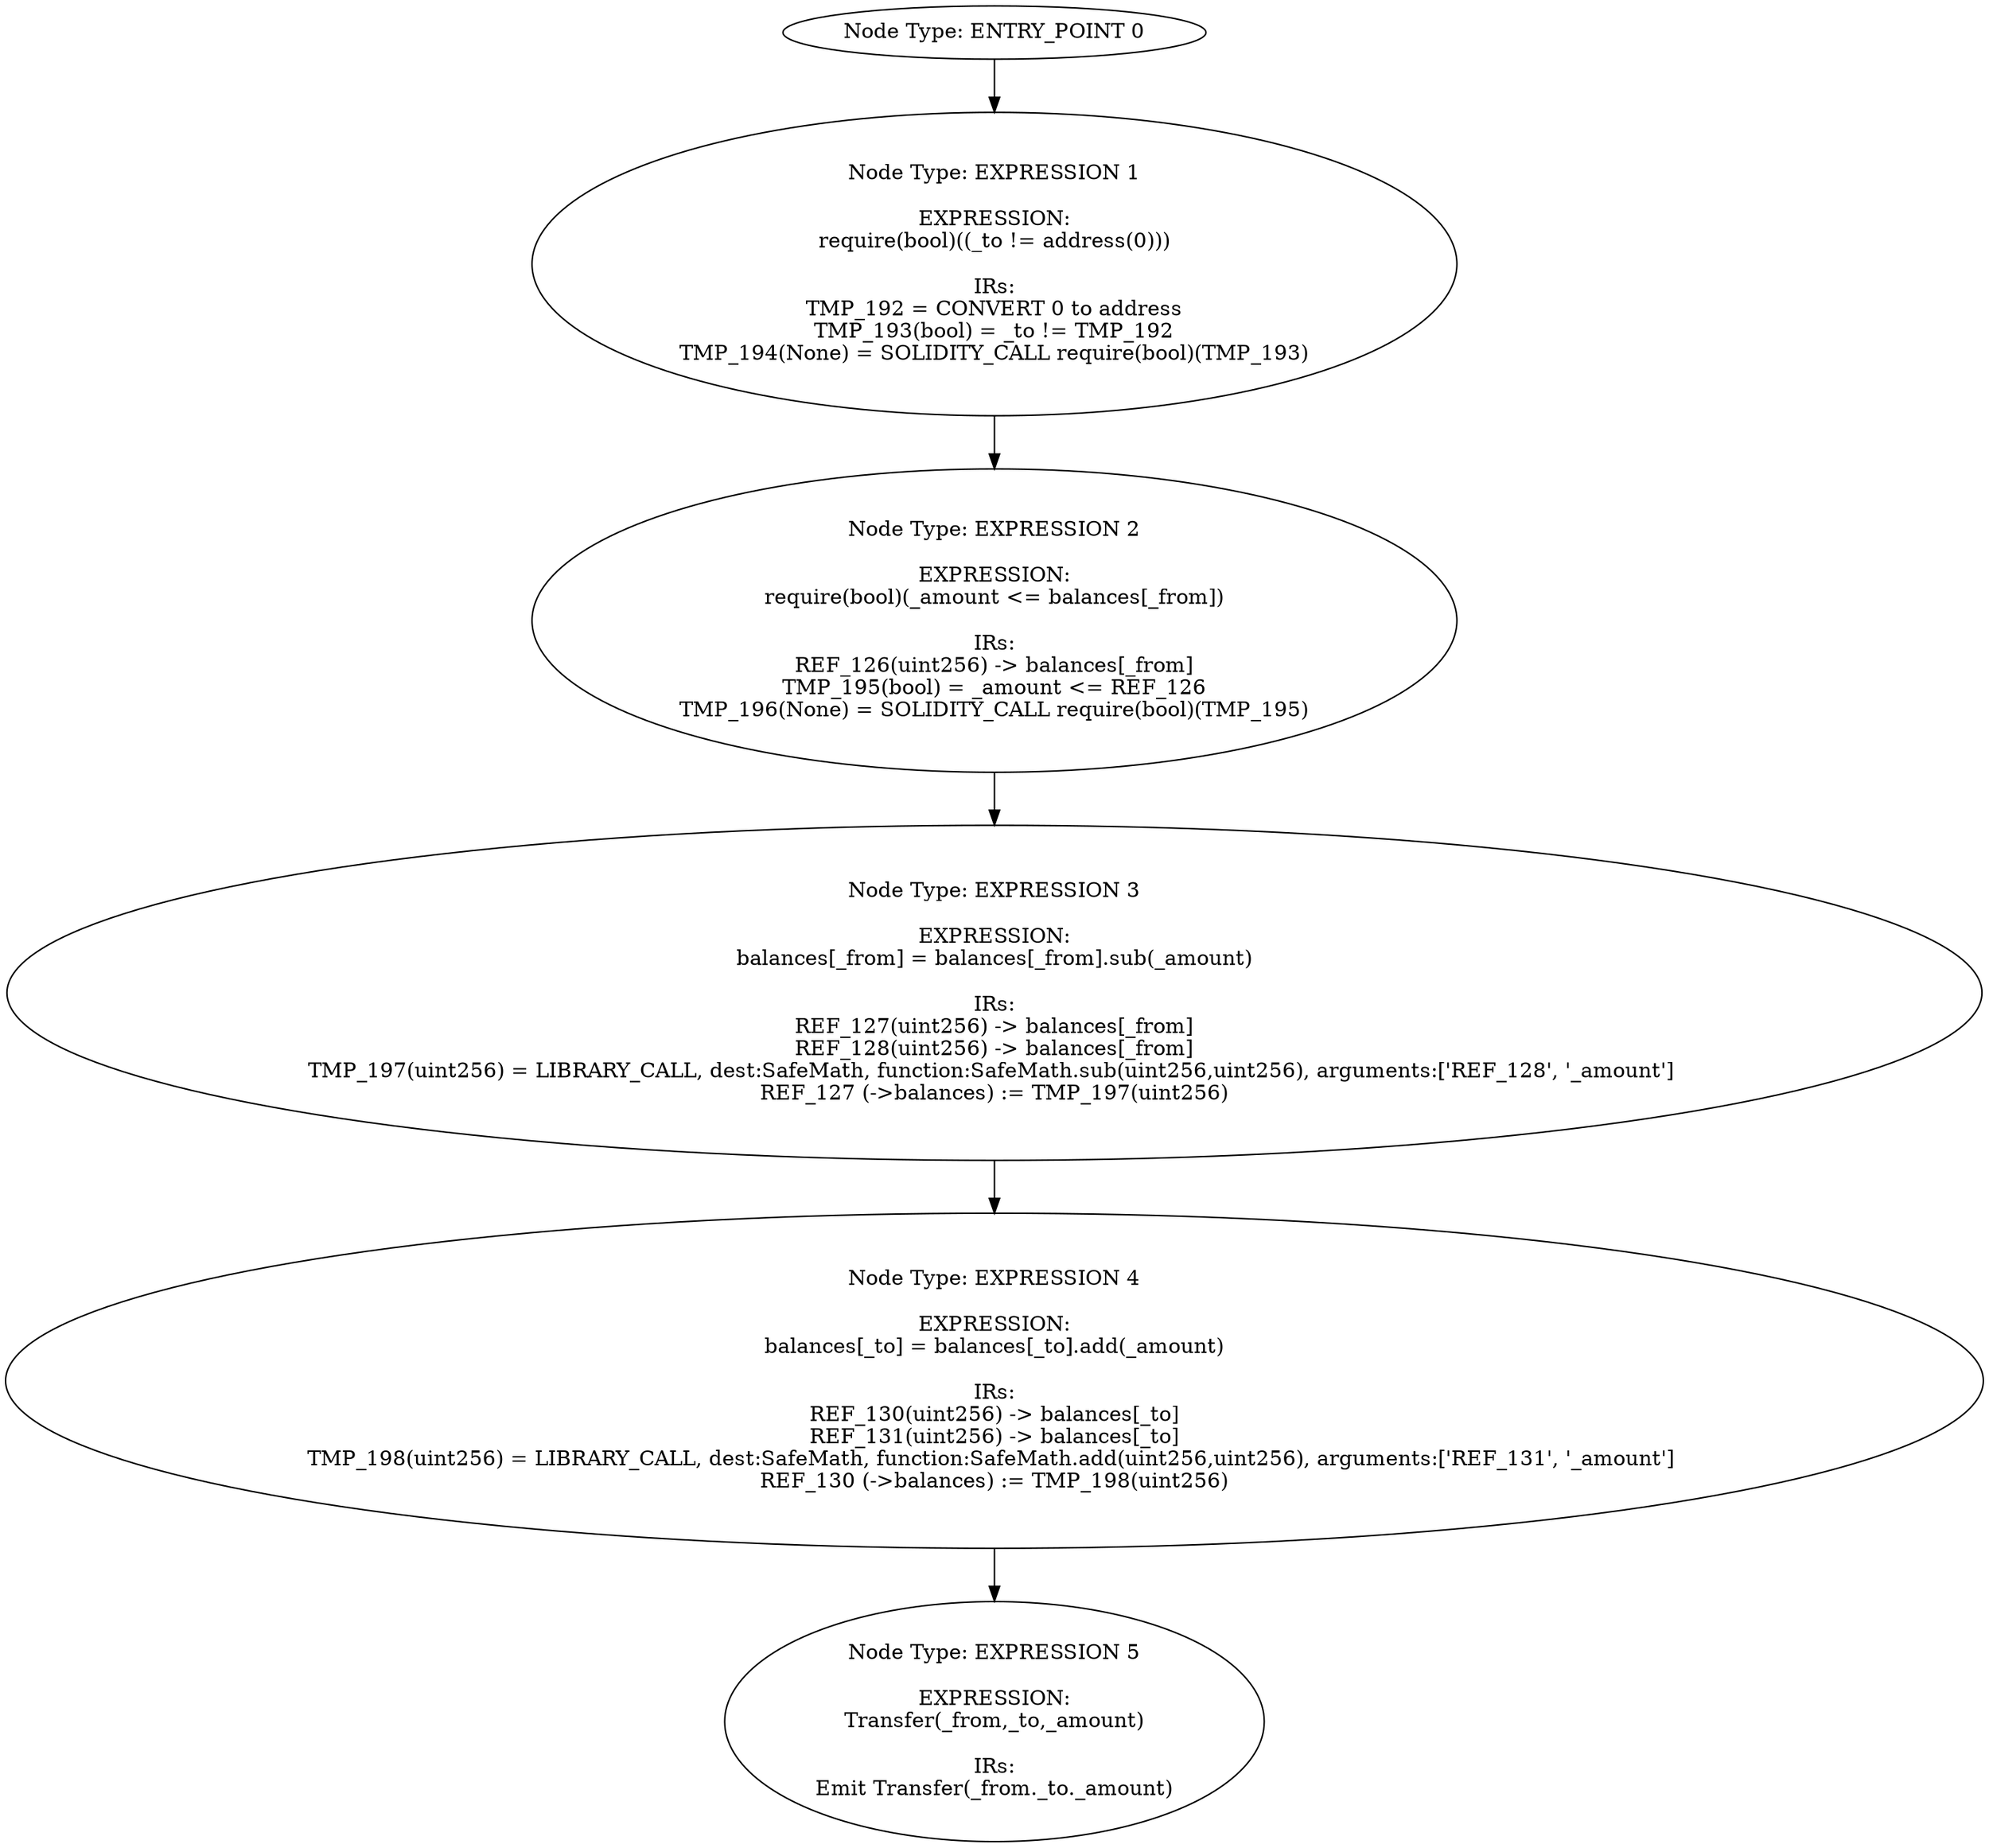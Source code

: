 digraph{
0[label="Node Type: ENTRY_POINT 0
"];
0->1;
1[label="Node Type: EXPRESSION 1

EXPRESSION:
require(bool)((_to != address(0)))

IRs:
TMP_192 = CONVERT 0 to address
TMP_193(bool) = _to != TMP_192
TMP_194(None) = SOLIDITY_CALL require(bool)(TMP_193)"];
1->2;
2[label="Node Type: EXPRESSION 2

EXPRESSION:
require(bool)(_amount <= balances[_from])

IRs:
REF_126(uint256) -> balances[_from]
TMP_195(bool) = _amount <= REF_126
TMP_196(None) = SOLIDITY_CALL require(bool)(TMP_195)"];
2->3;
3[label="Node Type: EXPRESSION 3

EXPRESSION:
balances[_from] = balances[_from].sub(_amount)

IRs:
REF_127(uint256) -> balances[_from]
REF_128(uint256) -> balances[_from]
TMP_197(uint256) = LIBRARY_CALL, dest:SafeMath, function:SafeMath.sub(uint256,uint256), arguments:['REF_128', '_amount'] 
REF_127 (->balances) := TMP_197(uint256)"];
3->4;
4[label="Node Type: EXPRESSION 4

EXPRESSION:
balances[_to] = balances[_to].add(_amount)

IRs:
REF_130(uint256) -> balances[_to]
REF_131(uint256) -> balances[_to]
TMP_198(uint256) = LIBRARY_CALL, dest:SafeMath, function:SafeMath.add(uint256,uint256), arguments:['REF_131', '_amount'] 
REF_130 (->balances) := TMP_198(uint256)"];
4->5;
5[label="Node Type: EXPRESSION 5

EXPRESSION:
Transfer(_from,_to,_amount)

IRs:
Emit Transfer(_from._to._amount)"];
}
